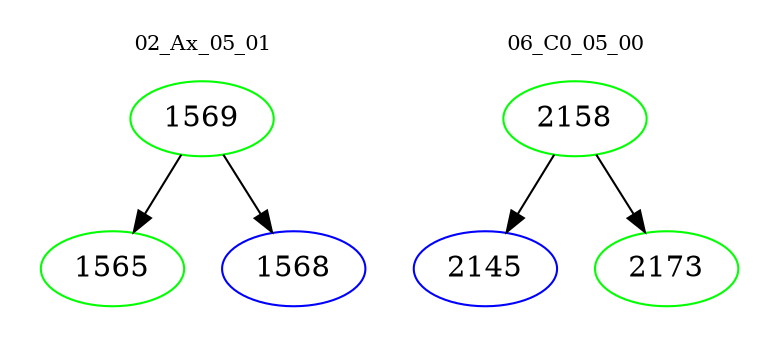digraph{
subgraph cluster_0 {
color = white
label = "02_Ax_05_01";
fontsize=10;
T0_1569 [label="1569", color="green"]
T0_1569 -> T0_1565 [color="black"]
T0_1565 [label="1565", color="green"]
T0_1569 -> T0_1568 [color="black"]
T0_1568 [label="1568", color="blue"]
}
subgraph cluster_1 {
color = white
label = "06_C0_05_00";
fontsize=10;
T1_2158 [label="2158", color="green"]
T1_2158 -> T1_2145 [color="black"]
T1_2145 [label="2145", color="blue"]
T1_2158 -> T1_2173 [color="black"]
T1_2173 [label="2173", color="green"]
}
}
